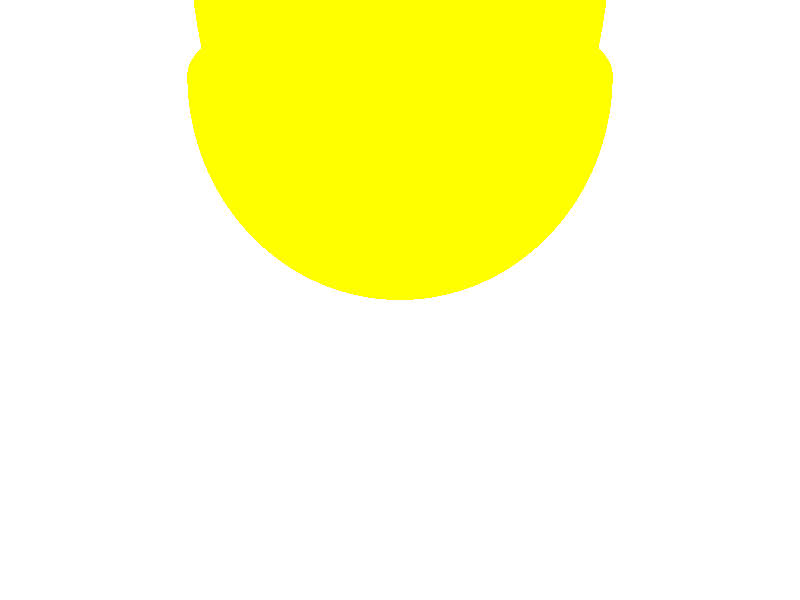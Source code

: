 #include "colors.inc"

//http://www.f-lohmueller.de/pov_tut/x_sam/sam_390e.htm

background {
  color White
}
camera {
  location <0, 0, -3>
  look_at  <0, 0,  0>
}

light_source {
  <0, 0, -3>
  color White
}

plane {
  y, 0
  pigment {
    color Green
  }
  finish {
    reflection {
      .45
    }
  }
}

#declare Egg_Tex = texture {
  pigment{color Yellow}
}

#declare Egg_upperpart =
  intersection{
    sphere{<0,1,0>,1 scale <1,1.75,1>}
    box{<-1,1,-1>,<1,2.75,1>}
  }

#declare Egg_lowerpart =
  intersection{
    sphere{<0,1,0>,1 scale<1,1,1>}
    box{<-1,0,-1>,<1,1,1>}
  }

#declare Egg =
  union{ object{Egg_upperpart }
    object{Egg_lowerpart}
    texture{Egg_Tex}
  }

object { Egg }
//object { Egg scale .7 translate <1,-1,0>}